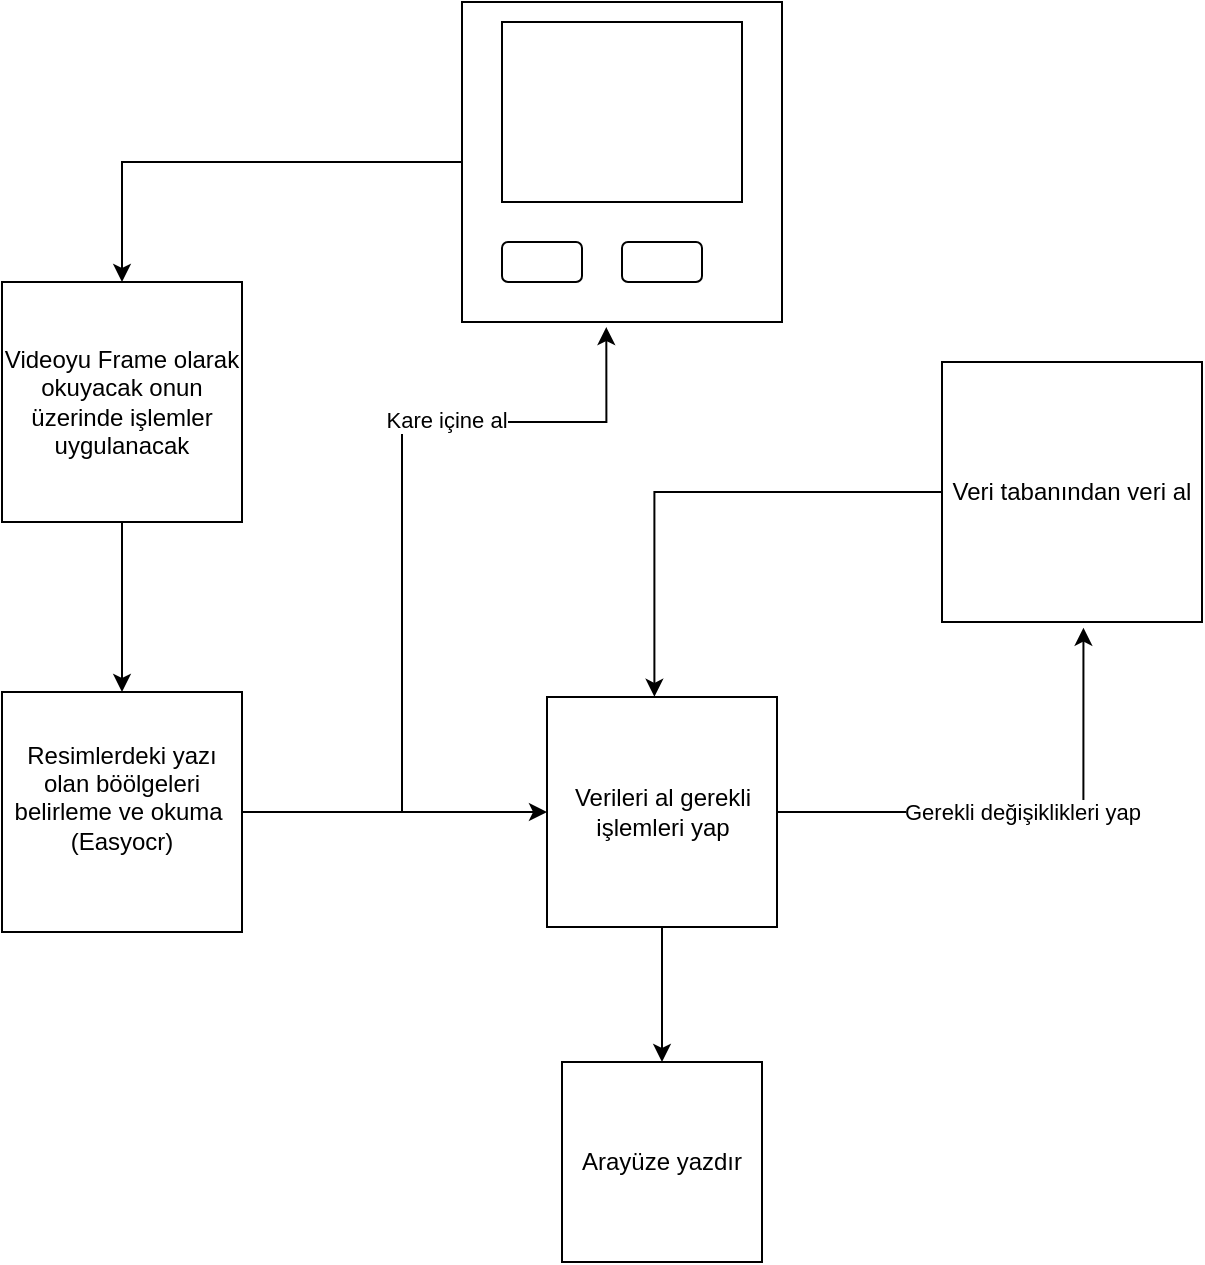 <mxfile version="24.1.0" type="device">
  <diagram name="Sayfa -1" id="lgKSRIn24lBkHW6wZZKW">
    <mxGraphModel dx="819" dy="482" grid="1" gridSize="10" guides="1" tooltips="1" connect="1" arrows="1" fold="1" page="1" pageScale="1" pageWidth="827" pageHeight="1169" math="0" shadow="0">
      <root>
        <mxCell id="0" />
        <mxCell id="1" parent="0" />
        <mxCell id="dpr3cPJAe7mCMjlvERGX-6" style="edgeStyle=orthogonalEdgeStyle;rounded=0;orthogonalLoop=1;jettySize=auto;html=1;" parent="1" source="dpr3cPJAe7mCMjlvERGX-1" target="dpr3cPJAe7mCMjlvERGX-7" edge="1">
          <mxGeometry relative="1" as="geometry">
            <mxPoint x="160" y="360" as="targetPoint" />
            <Array as="points">
              <mxPoint x="260" y="260" />
              <mxPoint x="260" y="260" />
            </Array>
          </mxGeometry>
        </mxCell>
        <mxCell id="dpr3cPJAe7mCMjlvERGX-1" value="" style="whiteSpace=wrap;html=1;aspect=fixed;" parent="1" vertex="1">
          <mxGeometry x="350" y="180" width="160" height="160" as="geometry" />
        </mxCell>
        <mxCell id="dpr3cPJAe7mCMjlvERGX-2" value="" style="rounded=0;whiteSpace=wrap;html=1;" parent="1" vertex="1">
          <mxGeometry x="370" y="190" width="120" height="90" as="geometry" />
        </mxCell>
        <mxCell id="dpr3cPJAe7mCMjlvERGX-4" value="" style="rounded=1;whiteSpace=wrap;html=1;" parent="1" vertex="1">
          <mxGeometry x="370" y="300" width="40" height="20" as="geometry" />
        </mxCell>
        <mxCell id="dpr3cPJAe7mCMjlvERGX-5" value="" style="rounded=1;whiteSpace=wrap;html=1;" parent="1" vertex="1">
          <mxGeometry x="430" y="300" width="40" height="20" as="geometry" />
        </mxCell>
        <mxCell id="dpr3cPJAe7mCMjlvERGX-9" style="edgeStyle=orthogonalEdgeStyle;rounded=0;orthogonalLoop=1;jettySize=auto;html=1;" parent="1" source="dpr3cPJAe7mCMjlvERGX-7" target="dpr3cPJAe7mCMjlvERGX-8" edge="1">
          <mxGeometry relative="1" as="geometry" />
        </mxCell>
        <mxCell id="dpr3cPJAe7mCMjlvERGX-7" value="Videoyu Frame olarak okuyacak onun üzerinde işlemler uygulanacak" style="whiteSpace=wrap;html=1;aspect=fixed;" parent="1" vertex="1">
          <mxGeometry x="120" y="320" width="120" height="120" as="geometry" />
        </mxCell>
        <mxCell id="dpr3cPJAe7mCMjlvERGX-11" style="edgeStyle=orthogonalEdgeStyle;rounded=0;orthogonalLoop=1;jettySize=auto;html=1;" parent="1" source="dpr3cPJAe7mCMjlvERGX-8" target="dpr3cPJAe7mCMjlvERGX-10" edge="1">
          <mxGeometry relative="1" as="geometry" />
        </mxCell>
        <mxCell id="c-OGTP0reGgDlt4rwaFM-1" style="edgeStyle=orthogonalEdgeStyle;rounded=0;orthogonalLoop=1;jettySize=auto;html=1;entryX=0.451;entryY=1.016;entryDx=0;entryDy=0;entryPerimeter=0;" edge="1" parent="1" source="dpr3cPJAe7mCMjlvERGX-8" target="dpr3cPJAe7mCMjlvERGX-1">
          <mxGeometry relative="1" as="geometry">
            <mxPoint x="420" y="390" as="targetPoint" />
            <Array as="points">
              <mxPoint x="320" y="585" />
              <mxPoint x="320" y="390" />
              <mxPoint x="422" y="390" />
            </Array>
          </mxGeometry>
        </mxCell>
        <mxCell id="c-OGTP0reGgDlt4rwaFM-2" value="Kare içine al" style="edgeLabel;html=1;align=center;verticalAlign=middle;resizable=0;points=[];" vertex="1" connectable="0" parent="c-OGTP0reGgDlt4rwaFM-1">
          <mxGeometry x="0.397" y="1" relative="1" as="geometry">
            <mxPoint as="offset" />
          </mxGeometry>
        </mxCell>
        <mxCell id="dpr3cPJAe7mCMjlvERGX-8" value="Resimlerdeki yazı olan böölgeleri belirleme ve okuma&amp;nbsp;&lt;div&gt;(Easyocr)&lt;/div&gt;&lt;div&gt;&lt;br&gt;&lt;/div&gt;" style="whiteSpace=wrap;html=1;aspect=fixed;" parent="1" vertex="1">
          <mxGeometry x="120" y="525" width="120" height="120" as="geometry" />
        </mxCell>
        <mxCell id="dpr3cPJAe7mCMjlvERGX-15" style="edgeStyle=orthogonalEdgeStyle;rounded=0;orthogonalLoop=1;jettySize=auto;html=1;" parent="1" source="dpr3cPJAe7mCMjlvERGX-10" target="dpr3cPJAe7mCMjlvERGX-14" edge="1">
          <mxGeometry relative="1" as="geometry" />
        </mxCell>
        <mxCell id="dpr3cPJAe7mCMjlvERGX-16" value="Gerekli değişiklikleri yap" style="edgeStyle=orthogonalEdgeStyle;rounded=0;orthogonalLoop=1;jettySize=auto;html=1;entryX=0.544;entryY=1.022;entryDx=0;entryDy=0;entryPerimeter=0;" parent="1" source="dpr3cPJAe7mCMjlvERGX-10" target="dpr3cPJAe7mCMjlvERGX-12" edge="1">
          <mxGeometry relative="1" as="geometry">
            <mxPoint x="660.0" y="585" as="targetPoint" />
          </mxGeometry>
        </mxCell>
        <mxCell id="dpr3cPJAe7mCMjlvERGX-10" value="Verileri al gerekli işlemleri yap" style="whiteSpace=wrap;html=1;aspect=fixed;" parent="1" vertex="1">
          <mxGeometry x="392.5" y="527.5" width="115" height="115" as="geometry" />
        </mxCell>
        <mxCell id="dpr3cPJAe7mCMjlvERGX-13" style="edgeStyle=orthogonalEdgeStyle;rounded=0;orthogonalLoop=1;jettySize=auto;html=1;entryX=0.467;entryY=-0.001;entryDx=0;entryDy=0;entryPerimeter=0;" parent="1" source="dpr3cPJAe7mCMjlvERGX-12" target="dpr3cPJAe7mCMjlvERGX-10" edge="1">
          <mxGeometry relative="1" as="geometry">
            <mxPoint x="440.0" y="425" as="targetPoint" />
          </mxGeometry>
        </mxCell>
        <mxCell id="dpr3cPJAe7mCMjlvERGX-12" value="Veri tabanından veri al" style="whiteSpace=wrap;html=1;aspect=fixed;" parent="1" vertex="1">
          <mxGeometry x="590" y="360" width="130" height="130" as="geometry" />
        </mxCell>
        <mxCell id="dpr3cPJAe7mCMjlvERGX-14" value="Arayüze yazdır" style="whiteSpace=wrap;html=1;aspect=fixed;" parent="1" vertex="1">
          <mxGeometry x="400" y="710" width="100" height="100" as="geometry" />
        </mxCell>
      </root>
    </mxGraphModel>
  </diagram>
</mxfile>
